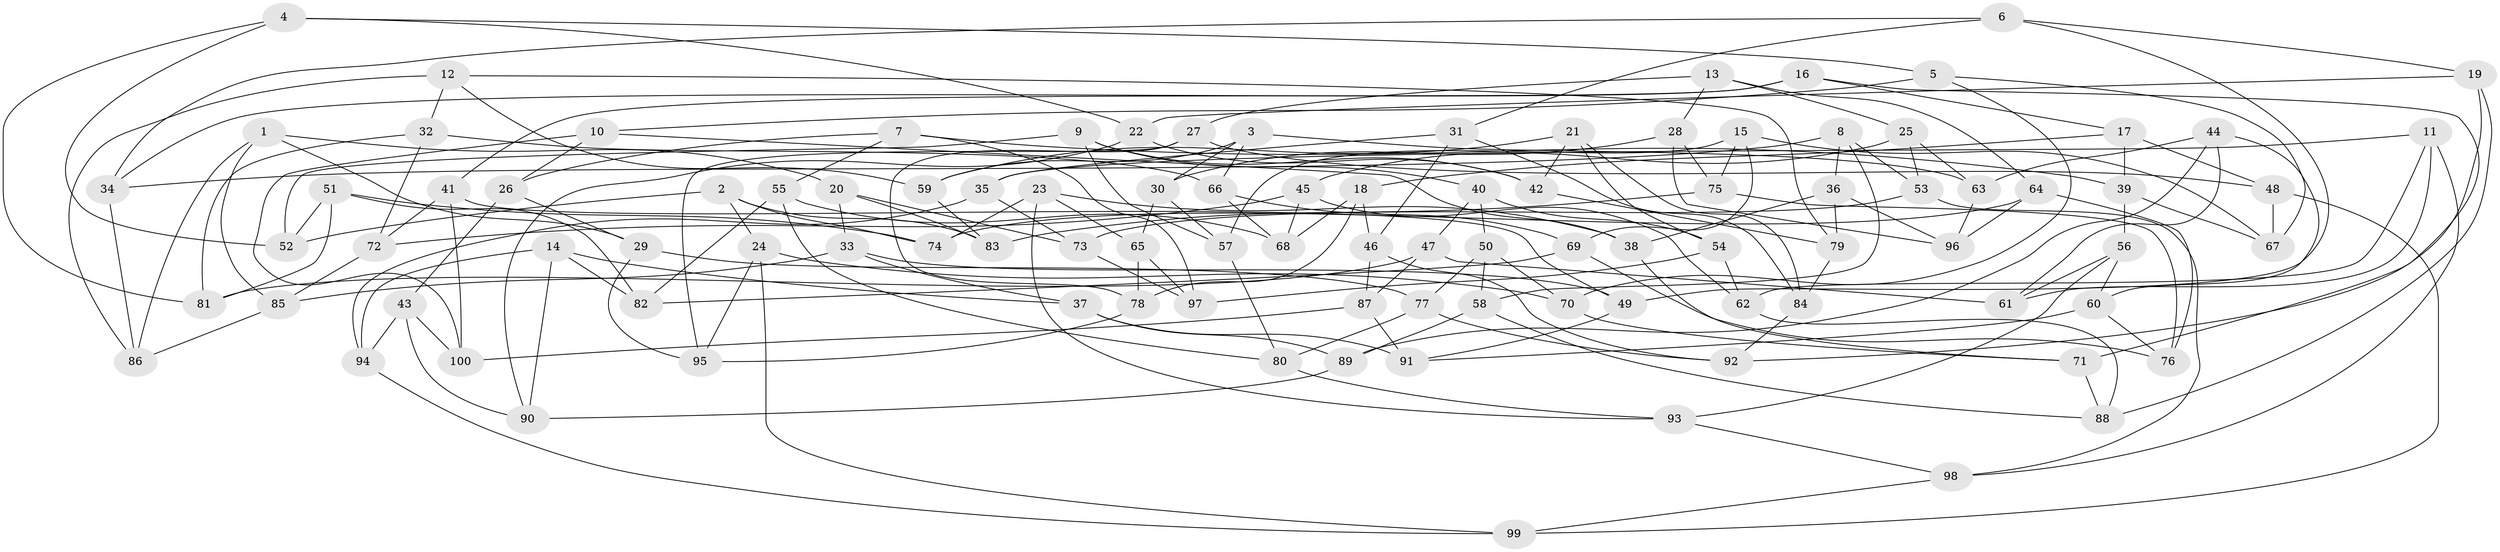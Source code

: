 // Generated by graph-tools (version 1.1) at 2025/11/02/21/25 10:11:16]
// undirected, 100 vertices, 200 edges
graph export_dot {
graph [start="1"]
  node [color=gray90,style=filled];
  1;
  2;
  3;
  4;
  5;
  6;
  7;
  8;
  9;
  10;
  11;
  12;
  13;
  14;
  15;
  16;
  17;
  18;
  19;
  20;
  21;
  22;
  23;
  24;
  25;
  26;
  27;
  28;
  29;
  30;
  31;
  32;
  33;
  34;
  35;
  36;
  37;
  38;
  39;
  40;
  41;
  42;
  43;
  44;
  45;
  46;
  47;
  48;
  49;
  50;
  51;
  52;
  53;
  54;
  55;
  56;
  57;
  58;
  59;
  60;
  61;
  62;
  63;
  64;
  65;
  66;
  67;
  68;
  69;
  70;
  71;
  72;
  73;
  74;
  75;
  76;
  77;
  78;
  79;
  80;
  81;
  82;
  83;
  84;
  85;
  86;
  87;
  88;
  89;
  90;
  91;
  92;
  93;
  94;
  95;
  96;
  97;
  98;
  99;
  100;
  1 -- 85;
  1 -- 86;
  1 -- 20;
  1 -- 29;
  2 -- 24;
  2 -- 74;
  2 -- 52;
  2 -- 83;
  3 -- 30;
  3 -- 63;
  3 -- 66;
  3 -- 59;
  4 -- 52;
  4 -- 5;
  4 -- 22;
  4 -- 81;
  5 -- 10;
  5 -- 70;
  5 -- 67;
  6 -- 31;
  6 -- 49;
  6 -- 34;
  6 -- 19;
  7 -- 97;
  7 -- 26;
  7 -- 55;
  7 -- 39;
  8 -- 34;
  8 -- 58;
  8 -- 53;
  8 -- 36;
  9 -- 42;
  9 -- 57;
  9 -- 52;
  9 -- 40;
  10 -- 38;
  10 -- 100;
  10 -- 26;
  11 -- 62;
  11 -- 35;
  11 -- 98;
  11 -- 61;
  12 -- 86;
  12 -- 79;
  12 -- 59;
  12 -- 32;
  13 -- 64;
  13 -- 27;
  13 -- 25;
  13 -- 28;
  14 -- 82;
  14 -- 94;
  14 -- 37;
  14 -- 90;
  15 -- 67;
  15 -- 57;
  15 -- 69;
  15 -- 75;
  16 -- 41;
  16 -- 34;
  16 -- 71;
  16 -- 17;
  17 -- 18;
  17 -- 48;
  17 -- 39;
  18 -- 68;
  18 -- 46;
  18 -- 78;
  19 -- 22;
  19 -- 92;
  19 -- 88;
  20 -- 73;
  20 -- 33;
  20 -- 83;
  21 -- 42;
  21 -- 59;
  21 -- 84;
  21 -- 54;
  22 -- 90;
  22 -- 42;
  23 -- 93;
  23 -- 38;
  23 -- 74;
  23 -- 65;
  24 -- 99;
  24 -- 70;
  24 -- 95;
  25 -- 45;
  25 -- 53;
  25 -- 63;
  26 -- 43;
  26 -- 29;
  27 -- 78;
  27 -- 48;
  27 -- 95;
  28 -- 30;
  28 -- 75;
  28 -- 96;
  29 -- 95;
  29 -- 77;
  30 -- 65;
  30 -- 57;
  31 -- 46;
  31 -- 84;
  31 -- 35;
  32 -- 72;
  32 -- 66;
  32 -- 81;
  33 -- 49;
  33 -- 37;
  33 -- 85;
  34 -- 86;
  35 -- 94;
  35 -- 73;
  36 -- 96;
  36 -- 38;
  36 -- 79;
  37 -- 91;
  37 -- 89;
  38 -- 71;
  39 -- 67;
  39 -- 56;
  40 -- 54;
  40 -- 47;
  40 -- 50;
  41 -- 100;
  41 -- 72;
  41 -- 49;
  42 -- 79;
  43 -- 100;
  43 -- 90;
  43 -- 94;
  44 -- 89;
  44 -- 63;
  44 -- 60;
  44 -- 61;
  45 -- 62;
  45 -- 72;
  45 -- 68;
  46 -- 92;
  46 -- 87;
  47 -- 61;
  47 -- 87;
  47 -- 81;
  48 -- 99;
  48 -- 67;
  49 -- 91;
  50 -- 58;
  50 -- 70;
  50 -- 77;
  51 -- 52;
  51 -- 81;
  51 -- 74;
  51 -- 82;
  53 -- 73;
  53 -- 98;
  54 -- 97;
  54 -- 62;
  55 -- 82;
  55 -- 80;
  55 -- 68;
  56 -- 60;
  56 -- 61;
  56 -- 93;
  57 -- 80;
  58 -- 88;
  58 -- 89;
  59 -- 83;
  60 -- 76;
  60 -- 91;
  62 -- 88;
  63 -- 96;
  64 -- 74;
  64 -- 96;
  64 -- 76;
  65 -- 78;
  65 -- 97;
  66 -- 68;
  66 -- 69;
  69 -- 76;
  69 -- 82;
  70 -- 71;
  71 -- 88;
  72 -- 85;
  73 -- 97;
  75 -- 76;
  75 -- 83;
  77 -- 80;
  77 -- 92;
  78 -- 95;
  79 -- 84;
  80 -- 93;
  84 -- 92;
  85 -- 86;
  87 -- 100;
  87 -- 91;
  89 -- 90;
  93 -- 98;
  94 -- 99;
  98 -- 99;
}
